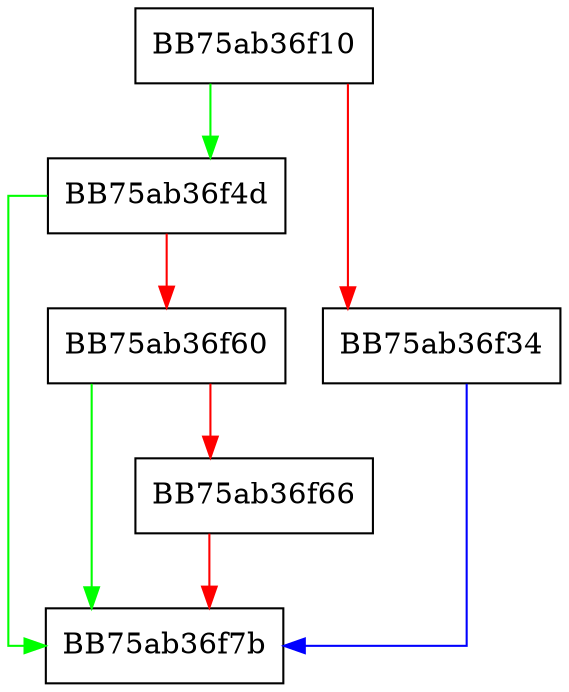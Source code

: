 digraph AddRtpChange {
  node [shape="box"];
  graph [splines=ortho];
  BB75ab36f10 -> BB75ab36f4d [color="green"];
  BB75ab36f10 -> BB75ab36f34 [color="red"];
  BB75ab36f34 -> BB75ab36f7b [color="blue"];
  BB75ab36f4d -> BB75ab36f7b [color="green"];
  BB75ab36f4d -> BB75ab36f60 [color="red"];
  BB75ab36f60 -> BB75ab36f7b [color="green"];
  BB75ab36f60 -> BB75ab36f66 [color="red"];
  BB75ab36f66 -> BB75ab36f7b [color="red"];
}